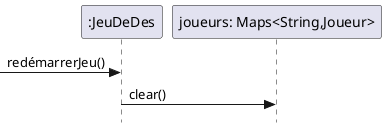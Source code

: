 @startuml RCDU pour redémarrerJeu
skinparam style strictuml
skinparam backgroundcolor transparent
skinparam defaultfontname Verdana
 -> ":JeuDeDes" : redémarrerJeu()
":JeuDeDes" -> "joueurs: Maps<String,Joueur>" : clear()
@enduml